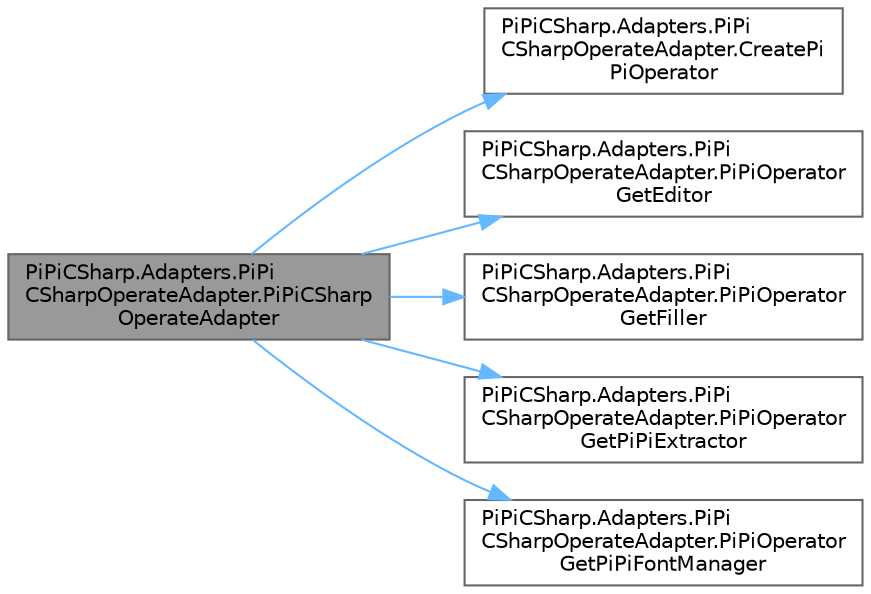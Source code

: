 digraph "PiPiCSharp.Adapters.PiPiCSharpOperateAdapter.PiPiCSharpOperateAdapter"
{
 // LATEX_PDF_SIZE
  bgcolor="transparent";
  edge [fontname=Helvetica,fontsize=10,labelfontname=Helvetica,labelfontsize=10];
  node [fontname=Helvetica,fontsize=10,shape=box,height=0.2,width=0.4];
  rankdir="LR";
  Node1 [id="Node000001",label="PiPiCSharp.Adapters.PiPi\lCSharpOperateAdapter.PiPiCSharp\lOperateAdapter",height=0.2,width=0.4,color="gray40", fillcolor="grey60", style="filled", fontcolor="black",tooltip="Initializes a new instance of the PiPiCSharpOperateAdapter class."];
  Node1 -> Node2 [id="edge1_Node000001_Node000002",color="steelblue1",style="solid",tooltip=" "];
  Node2 [id="Node000002",label="PiPiCSharp.Adapters.PiPi\lCSharpOperateAdapter.CreatePi\lPiOperator",height=0.2,width=0.4,color="grey40", fillcolor="white", style="filled",URL="$class_pi_pi_c_sharp_1_1_adapters_1_1_pi_pi_c_sharp_operate_adapter.html#aec06e375b67ec649527a95a5974e36cc",tooltip="Invoke c++ PiPiOperator constructor."];
  Node1 -> Node3 [id="edge2_Node000001_Node000003",color="steelblue1",style="solid",tooltip=" "];
  Node3 [id="Node000003",label="PiPiCSharp.Adapters.PiPi\lCSharpOperateAdapter.PiPiOperator\lGetEditor",height=0.2,width=0.4,color="grey40", fillcolor="white", style="filled",URL="$class_pi_pi_c_sharp_1_1_adapters_1_1_pi_pi_c_sharp_operate_adapter.html#a4dc74ed570726f5e832fd9284f9b3540",tooltip="Invoke c++ PiPiOperator GetEditor."];
  Node1 -> Node4 [id="edge3_Node000001_Node000004",color="steelblue1",style="solid",tooltip=" "];
  Node4 [id="Node000004",label="PiPiCSharp.Adapters.PiPi\lCSharpOperateAdapter.PiPiOperator\lGetFiller",height=0.2,width=0.4,color="grey40", fillcolor="white", style="filled",URL="$class_pi_pi_c_sharp_1_1_adapters_1_1_pi_pi_c_sharp_operate_adapter.html#aa854f3fb09da596172872ef4ee1fb255",tooltip="Invoke c++ PiPiOperator GetFiller."];
  Node1 -> Node5 [id="edge4_Node000001_Node000005",color="steelblue1",style="solid",tooltip=" "];
  Node5 [id="Node000005",label="PiPiCSharp.Adapters.PiPi\lCSharpOperateAdapter.PiPiOperator\lGetPiPiExtractor",height=0.2,width=0.4,color="grey40", fillcolor="white", style="filled",URL="$class_pi_pi_c_sharp_1_1_adapters_1_1_pi_pi_c_sharp_operate_adapter.html#a6630d1666ba7d9a37eba87cd5bb544b1",tooltip="Invoke c++ PiPiOperator GetExtractor."];
  Node1 -> Node6 [id="edge5_Node000001_Node000006",color="steelblue1",style="solid",tooltip=" "];
  Node6 [id="Node000006",label="PiPiCSharp.Adapters.PiPi\lCSharpOperateAdapter.PiPiOperator\lGetPiPiFontManager",height=0.2,width=0.4,color="grey40", fillcolor="white", style="filled",URL="$class_pi_pi_c_sharp_1_1_adapters_1_1_pi_pi_c_sharp_operate_adapter.html#a0b8286a6499832909d2c6af4050eb837",tooltip="Invoke c++ PiPiOperator GetFontManager."];
}
